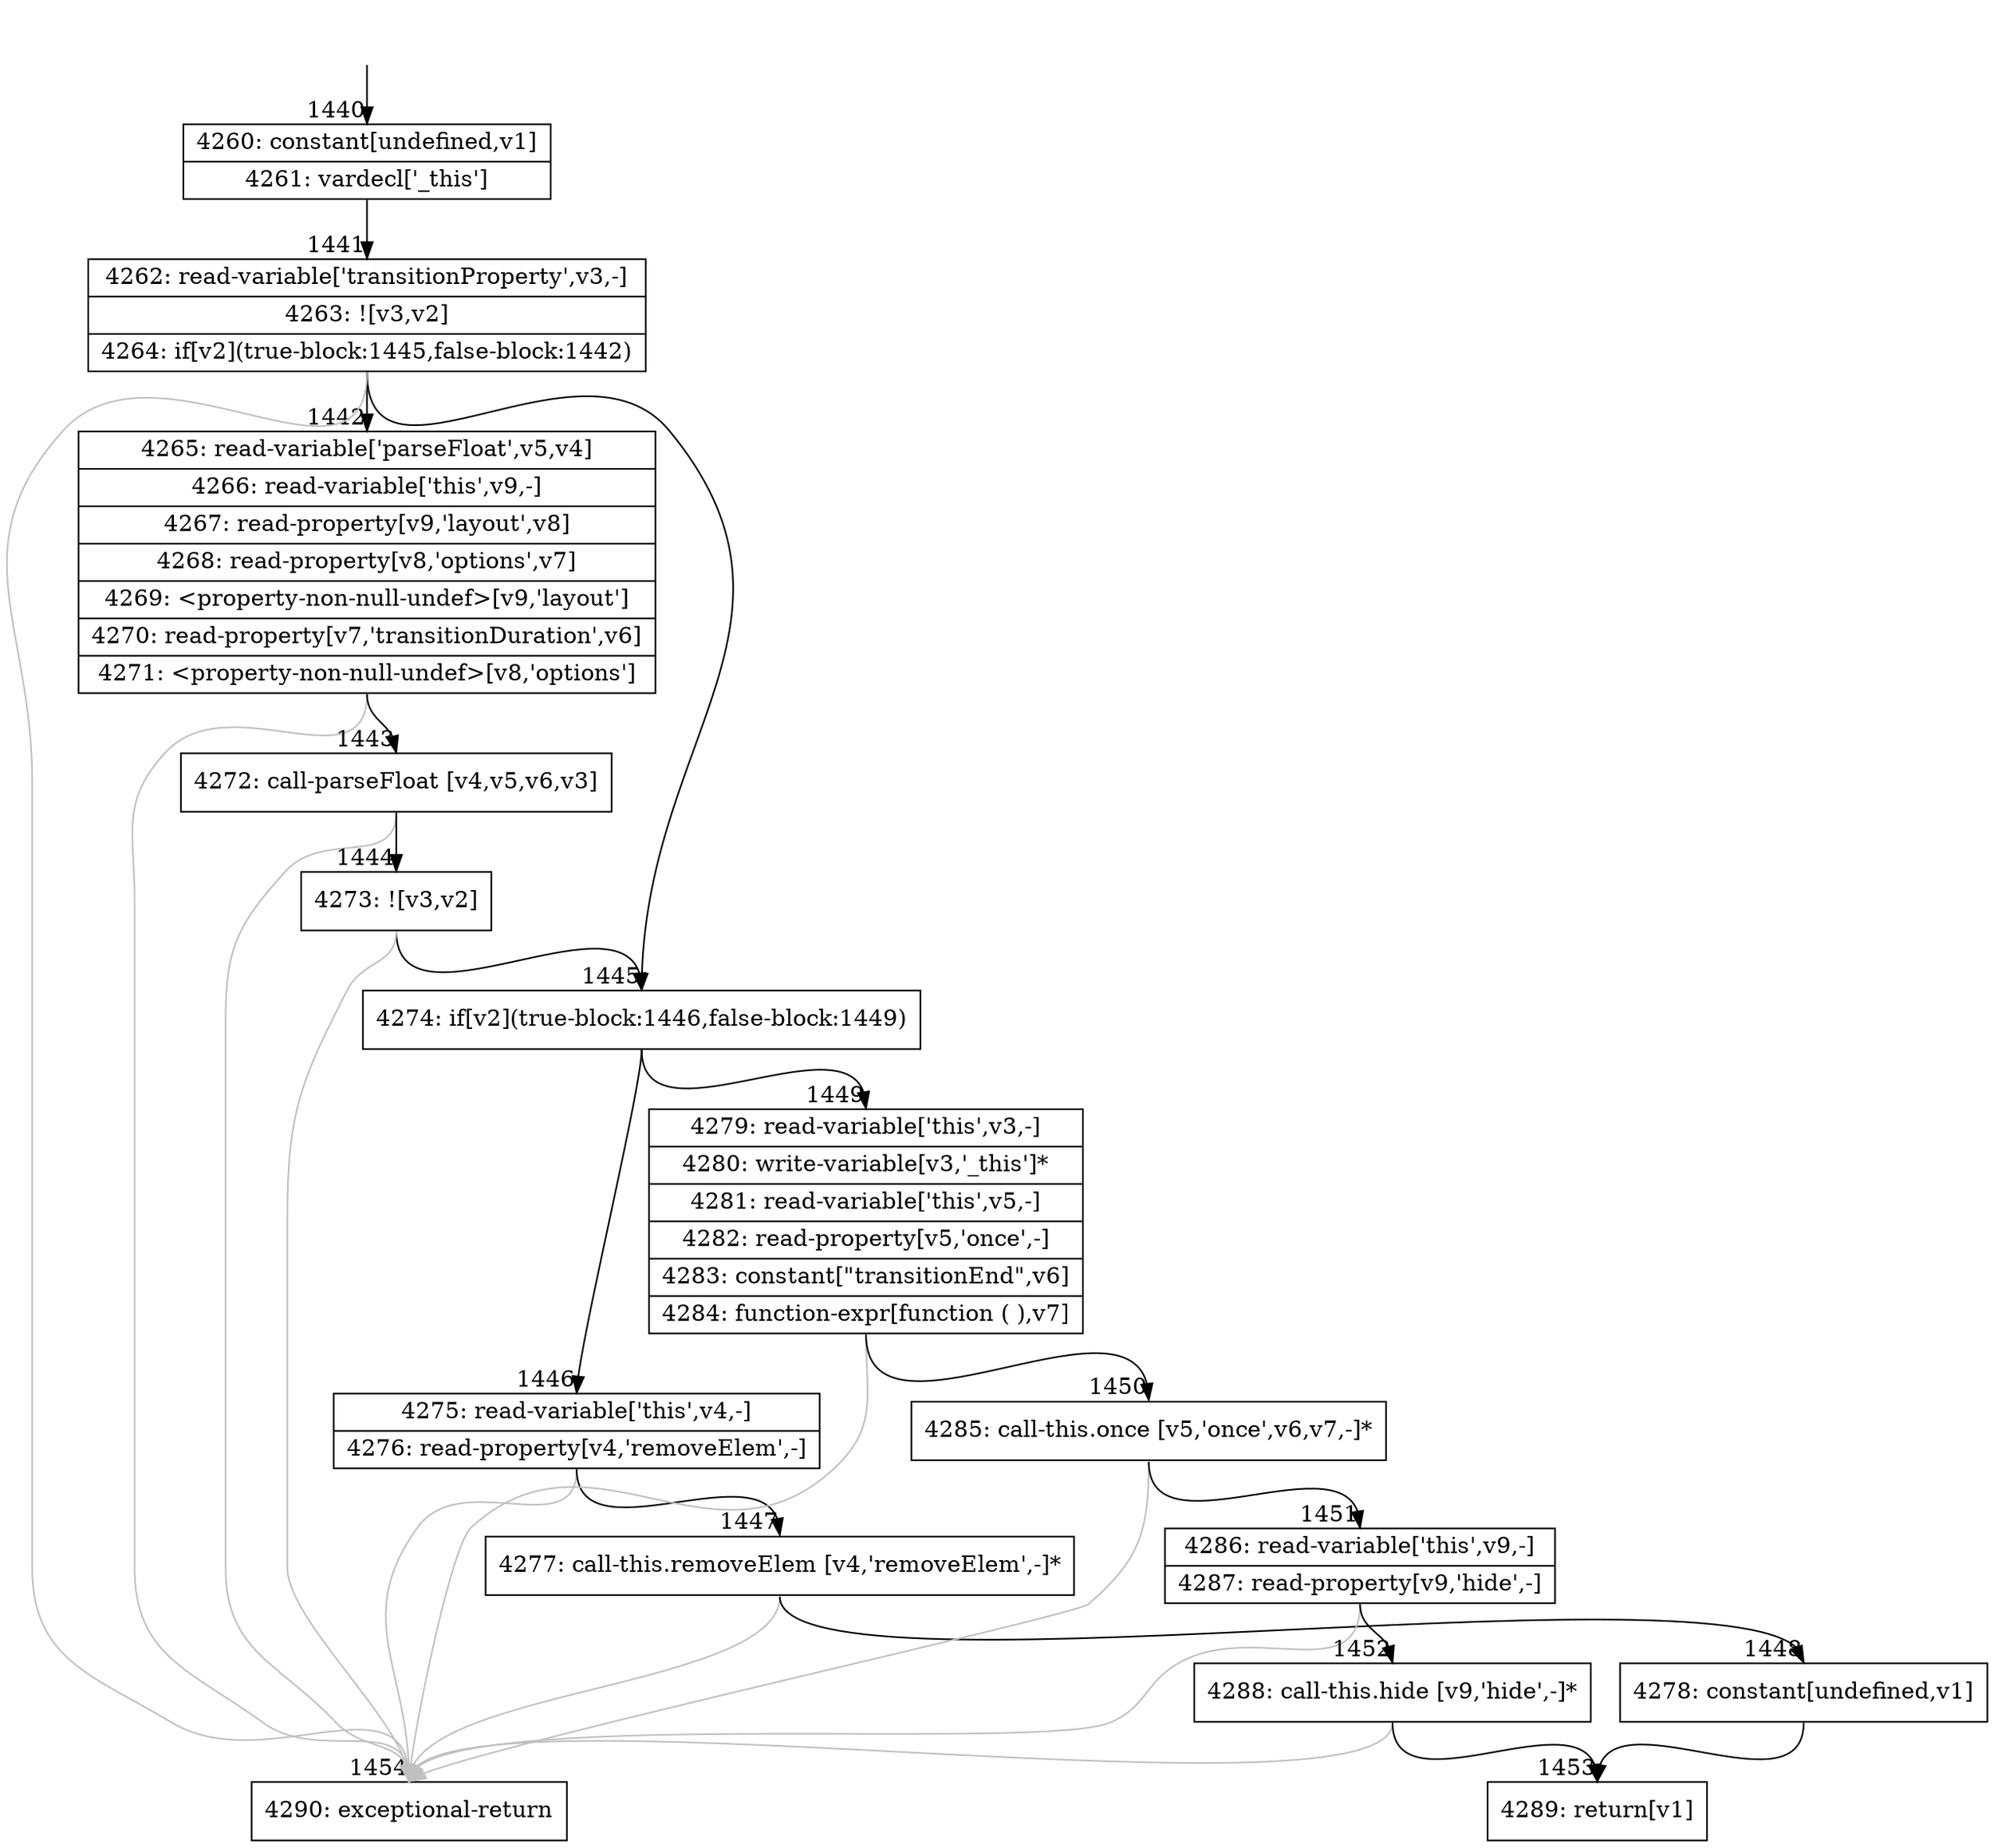 digraph {
rankdir="TD"
BB_entry130[shape=none,label=""];
BB_entry130 -> BB1440 [tailport=s, headport=n, headlabel="    1440"]
BB1440 [shape=record label="{4260: constant[undefined,v1]|4261: vardecl['_this']}" ] 
BB1440 -> BB1441 [tailport=s, headport=n, headlabel="      1441"]
BB1441 [shape=record label="{4262: read-variable['transitionProperty',v3,-]|4263: ![v3,v2]|4264: if[v2](true-block:1445,false-block:1442)}" ] 
BB1441 -> BB1445 [tailport=s, headport=n, headlabel="      1445"]
BB1441 -> BB1442 [tailport=s, headport=n, headlabel="      1442"]
BB1441 -> BB1454 [tailport=s, headport=n, color=gray, headlabel="      1454"]
BB1442 [shape=record label="{4265: read-variable['parseFloat',v5,v4]|4266: read-variable['this',v9,-]|4267: read-property[v9,'layout',v8]|4268: read-property[v8,'options',v7]|4269: \<property-non-null-undef\>[v9,'layout']|4270: read-property[v7,'transitionDuration',v6]|4271: \<property-non-null-undef\>[v8,'options']}" ] 
BB1442 -> BB1443 [tailport=s, headport=n, headlabel="      1443"]
BB1442 -> BB1454 [tailport=s, headport=n, color=gray]
BB1443 [shape=record label="{4272: call-parseFloat [v4,v5,v6,v3]}" ] 
BB1443 -> BB1444 [tailport=s, headport=n, headlabel="      1444"]
BB1443 -> BB1454 [tailport=s, headport=n, color=gray]
BB1444 [shape=record label="{4273: ![v3,v2]}" ] 
BB1444 -> BB1445 [tailport=s, headport=n]
BB1444 -> BB1454 [tailport=s, headport=n, color=gray]
BB1445 [shape=record label="{4274: if[v2](true-block:1446,false-block:1449)}" ] 
BB1445 -> BB1446 [tailport=s, headport=n, headlabel="      1446"]
BB1445 -> BB1449 [tailport=s, headport=n, headlabel="      1449"]
BB1446 [shape=record label="{4275: read-variable['this',v4,-]|4276: read-property[v4,'removeElem',-]}" ] 
BB1446 -> BB1447 [tailport=s, headport=n, headlabel="      1447"]
BB1446 -> BB1454 [tailport=s, headport=n, color=gray]
BB1447 [shape=record label="{4277: call-this.removeElem [v4,'removeElem',-]*}" ] 
BB1447 -> BB1448 [tailport=s, headport=n, headlabel="      1448"]
BB1447 -> BB1454 [tailport=s, headport=n, color=gray]
BB1448 [shape=record label="{4278: constant[undefined,v1]}" ] 
BB1448 -> BB1453 [tailport=s, headport=n, headlabel="      1453"]
BB1449 [shape=record label="{4279: read-variable['this',v3,-]|4280: write-variable[v3,'_this']*|4281: read-variable['this',v5,-]|4282: read-property[v5,'once',-]|4283: constant[\"transitionEnd\",v6]|4284: function-expr[function ( ),v7]}" ] 
BB1449 -> BB1450 [tailport=s, headport=n, headlabel="      1450"]
BB1449 -> BB1454 [tailport=s, headport=n, color=gray]
BB1450 [shape=record label="{4285: call-this.once [v5,'once',v6,v7,-]*}" ] 
BB1450 -> BB1451 [tailport=s, headport=n, headlabel="      1451"]
BB1450 -> BB1454 [tailport=s, headport=n, color=gray]
BB1451 [shape=record label="{4286: read-variable['this',v9,-]|4287: read-property[v9,'hide',-]}" ] 
BB1451 -> BB1452 [tailport=s, headport=n, headlabel="      1452"]
BB1451 -> BB1454 [tailport=s, headport=n, color=gray]
BB1452 [shape=record label="{4288: call-this.hide [v9,'hide',-]*}" ] 
BB1452 -> BB1453 [tailport=s, headport=n]
BB1452 -> BB1454 [tailport=s, headport=n, color=gray]
BB1453 [shape=record label="{4289: return[v1]}" ] 
BB1454 [shape=record label="{4290: exceptional-return}" ] 
//#$~ 1968
}
